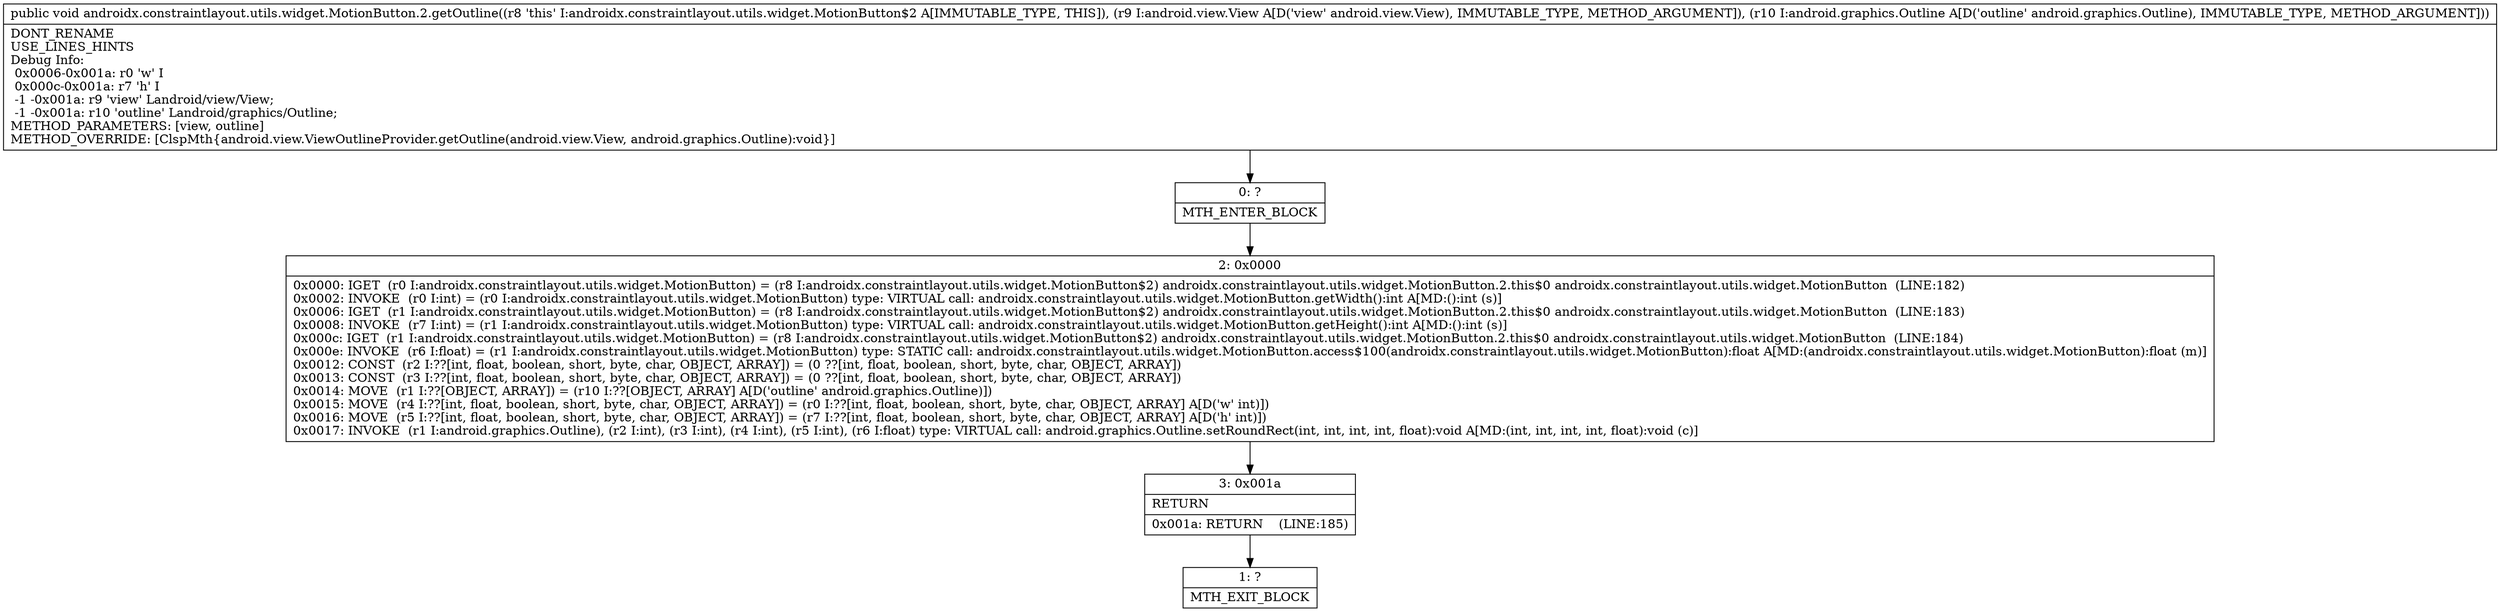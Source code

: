 digraph "CFG forandroidx.constraintlayout.utils.widget.MotionButton.2.getOutline(Landroid\/view\/View;Landroid\/graphics\/Outline;)V" {
Node_0 [shape=record,label="{0\:\ ?|MTH_ENTER_BLOCK\l}"];
Node_2 [shape=record,label="{2\:\ 0x0000|0x0000: IGET  (r0 I:androidx.constraintlayout.utils.widget.MotionButton) = (r8 I:androidx.constraintlayout.utils.widget.MotionButton$2) androidx.constraintlayout.utils.widget.MotionButton.2.this$0 androidx.constraintlayout.utils.widget.MotionButton  (LINE:182)\l0x0002: INVOKE  (r0 I:int) = (r0 I:androidx.constraintlayout.utils.widget.MotionButton) type: VIRTUAL call: androidx.constraintlayout.utils.widget.MotionButton.getWidth():int A[MD:():int (s)]\l0x0006: IGET  (r1 I:androidx.constraintlayout.utils.widget.MotionButton) = (r8 I:androidx.constraintlayout.utils.widget.MotionButton$2) androidx.constraintlayout.utils.widget.MotionButton.2.this$0 androidx.constraintlayout.utils.widget.MotionButton  (LINE:183)\l0x0008: INVOKE  (r7 I:int) = (r1 I:androidx.constraintlayout.utils.widget.MotionButton) type: VIRTUAL call: androidx.constraintlayout.utils.widget.MotionButton.getHeight():int A[MD:():int (s)]\l0x000c: IGET  (r1 I:androidx.constraintlayout.utils.widget.MotionButton) = (r8 I:androidx.constraintlayout.utils.widget.MotionButton$2) androidx.constraintlayout.utils.widget.MotionButton.2.this$0 androidx.constraintlayout.utils.widget.MotionButton  (LINE:184)\l0x000e: INVOKE  (r6 I:float) = (r1 I:androidx.constraintlayout.utils.widget.MotionButton) type: STATIC call: androidx.constraintlayout.utils.widget.MotionButton.access$100(androidx.constraintlayout.utils.widget.MotionButton):float A[MD:(androidx.constraintlayout.utils.widget.MotionButton):float (m)]\l0x0012: CONST  (r2 I:??[int, float, boolean, short, byte, char, OBJECT, ARRAY]) = (0 ??[int, float, boolean, short, byte, char, OBJECT, ARRAY]) \l0x0013: CONST  (r3 I:??[int, float, boolean, short, byte, char, OBJECT, ARRAY]) = (0 ??[int, float, boolean, short, byte, char, OBJECT, ARRAY]) \l0x0014: MOVE  (r1 I:??[OBJECT, ARRAY]) = (r10 I:??[OBJECT, ARRAY] A[D('outline' android.graphics.Outline)]) \l0x0015: MOVE  (r4 I:??[int, float, boolean, short, byte, char, OBJECT, ARRAY]) = (r0 I:??[int, float, boolean, short, byte, char, OBJECT, ARRAY] A[D('w' int)]) \l0x0016: MOVE  (r5 I:??[int, float, boolean, short, byte, char, OBJECT, ARRAY]) = (r7 I:??[int, float, boolean, short, byte, char, OBJECT, ARRAY] A[D('h' int)]) \l0x0017: INVOKE  (r1 I:android.graphics.Outline), (r2 I:int), (r3 I:int), (r4 I:int), (r5 I:int), (r6 I:float) type: VIRTUAL call: android.graphics.Outline.setRoundRect(int, int, int, int, float):void A[MD:(int, int, int, int, float):void (c)]\l}"];
Node_3 [shape=record,label="{3\:\ 0x001a|RETURN\l|0x001a: RETURN    (LINE:185)\l}"];
Node_1 [shape=record,label="{1\:\ ?|MTH_EXIT_BLOCK\l}"];
MethodNode[shape=record,label="{public void androidx.constraintlayout.utils.widget.MotionButton.2.getOutline((r8 'this' I:androidx.constraintlayout.utils.widget.MotionButton$2 A[IMMUTABLE_TYPE, THIS]), (r9 I:android.view.View A[D('view' android.view.View), IMMUTABLE_TYPE, METHOD_ARGUMENT]), (r10 I:android.graphics.Outline A[D('outline' android.graphics.Outline), IMMUTABLE_TYPE, METHOD_ARGUMENT]))  | DONT_RENAME\lUSE_LINES_HINTS\lDebug Info:\l  0x0006\-0x001a: r0 'w' I\l  0x000c\-0x001a: r7 'h' I\l  \-1 \-0x001a: r9 'view' Landroid\/view\/View;\l  \-1 \-0x001a: r10 'outline' Landroid\/graphics\/Outline;\lMETHOD_PARAMETERS: [view, outline]\lMETHOD_OVERRIDE: [ClspMth\{android.view.ViewOutlineProvider.getOutline(android.view.View, android.graphics.Outline):void\}]\l}"];
MethodNode -> Node_0;Node_0 -> Node_2;
Node_2 -> Node_3;
Node_3 -> Node_1;
}

